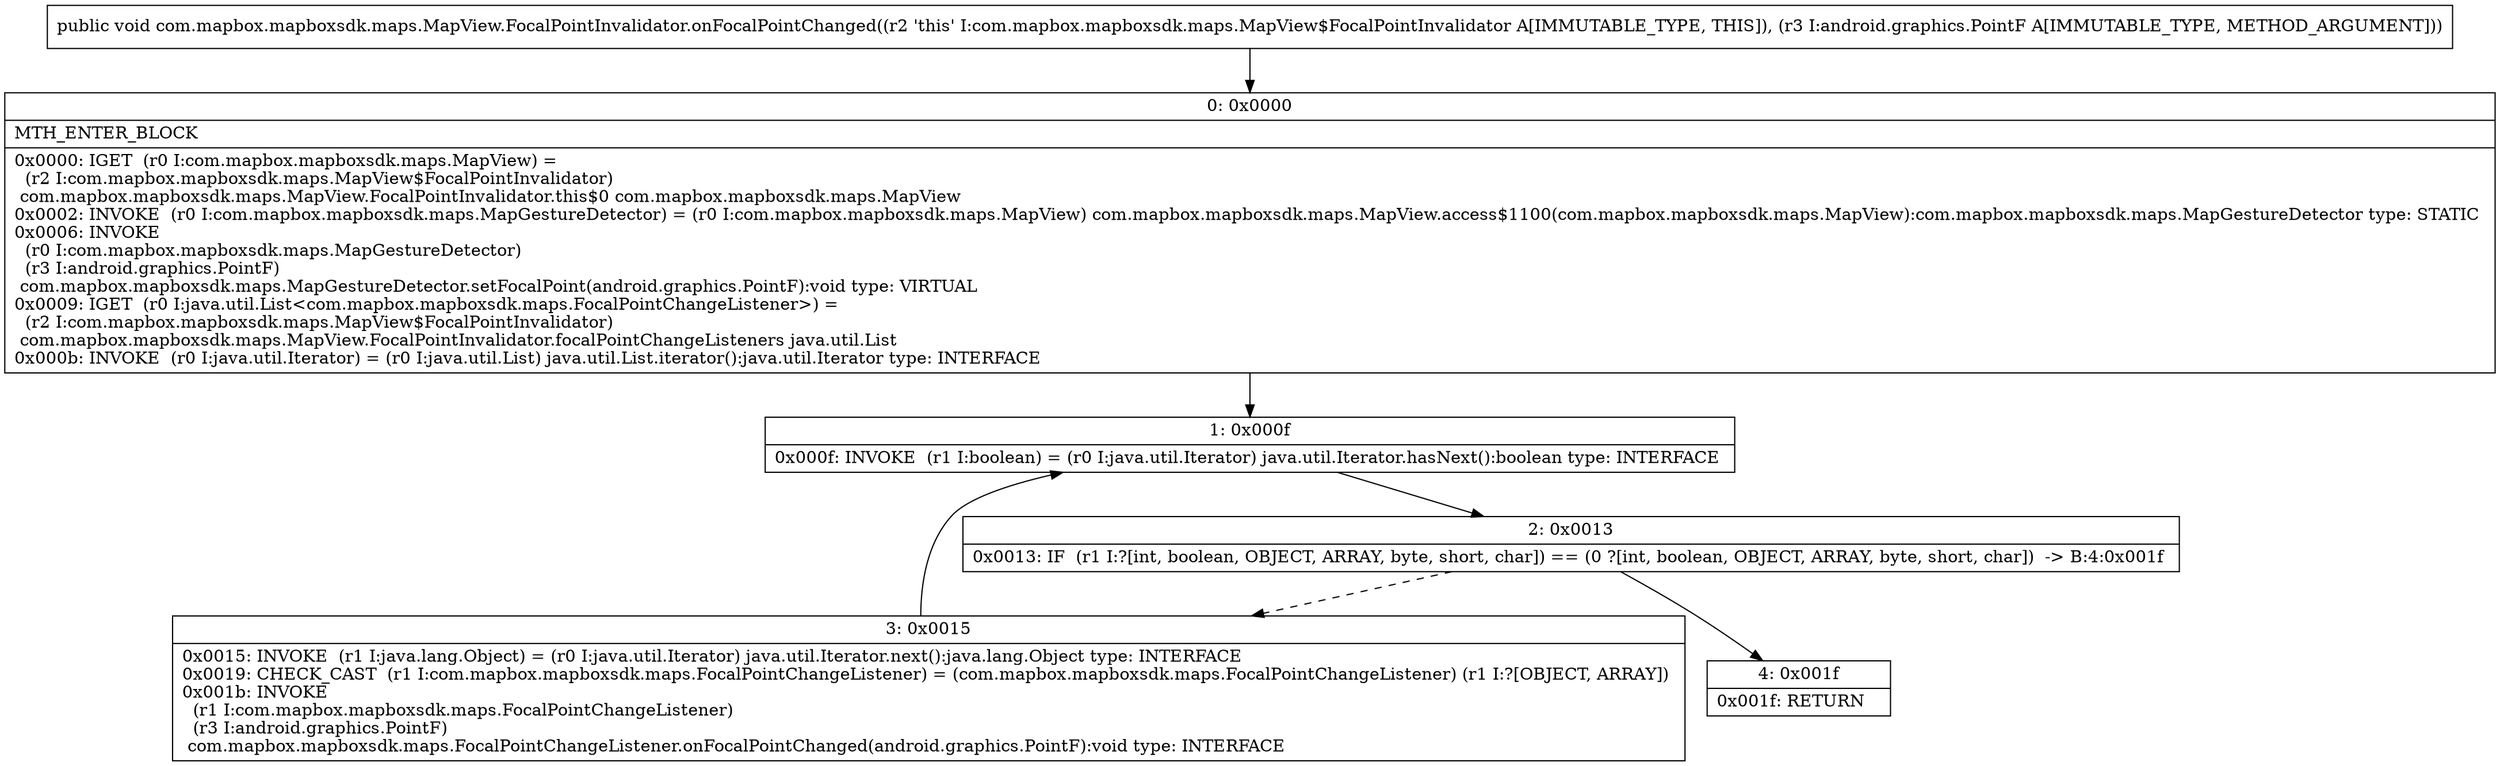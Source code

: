 digraph "CFG forcom.mapbox.mapboxsdk.maps.MapView.FocalPointInvalidator.onFocalPointChanged(Landroid\/graphics\/PointF;)V" {
Node_0 [shape=record,label="{0\:\ 0x0000|MTH_ENTER_BLOCK\l|0x0000: IGET  (r0 I:com.mapbox.mapboxsdk.maps.MapView) = \l  (r2 I:com.mapbox.mapboxsdk.maps.MapView$FocalPointInvalidator)\l com.mapbox.mapboxsdk.maps.MapView.FocalPointInvalidator.this$0 com.mapbox.mapboxsdk.maps.MapView \l0x0002: INVOKE  (r0 I:com.mapbox.mapboxsdk.maps.MapGestureDetector) = (r0 I:com.mapbox.mapboxsdk.maps.MapView) com.mapbox.mapboxsdk.maps.MapView.access$1100(com.mapbox.mapboxsdk.maps.MapView):com.mapbox.mapboxsdk.maps.MapGestureDetector type: STATIC \l0x0006: INVOKE  \l  (r0 I:com.mapbox.mapboxsdk.maps.MapGestureDetector)\l  (r3 I:android.graphics.PointF)\l com.mapbox.mapboxsdk.maps.MapGestureDetector.setFocalPoint(android.graphics.PointF):void type: VIRTUAL \l0x0009: IGET  (r0 I:java.util.List\<com.mapbox.mapboxsdk.maps.FocalPointChangeListener\>) = \l  (r2 I:com.mapbox.mapboxsdk.maps.MapView$FocalPointInvalidator)\l com.mapbox.mapboxsdk.maps.MapView.FocalPointInvalidator.focalPointChangeListeners java.util.List \l0x000b: INVOKE  (r0 I:java.util.Iterator) = (r0 I:java.util.List) java.util.List.iterator():java.util.Iterator type: INTERFACE \l}"];
Node_1 [shape=record,label="{1\:\ 0x000f|0x000f: INVOKE  (r1 I:boolean) = (r0 I:java.util.Iterator) java.util.Iterator.hasNext():boolean type: INTERFACE \l}"];
Node_2 [shape=record,label="{2\:\ 0x0013|0x0013: IF  (r1 I:?[int, boolean, OBJECT, ARRAY, byte, short, char]) == (0 ?[int, boolean, OBJECT, ARRAY, byte, short, char])  \-\> B:4:0x001f \l}"];
Node_3 [shape=record,label="{3\:\ 0x0015|0x0015: INVOKE  (r1 I:java.lang.Object) = (r0 I:java.util.Iterator) java.util.Iterator.next():java.lang.Object type: INTERFACE \l0x0019: CHECK_CAST  (r1 I:com.mapbox.mapboxsdk.maps.FocalPointChangeListener) = (com.mapbox.mapboxsdk.maps.FocalPointChangeListener) (r1 I:?[OBJECT, ARRAY]) \l0x001b: INVOKE  \l  (r1 I:com.mapbox.mapboxsdk.maps.FocalPointChangeListener)\l  (r3 I:android.graphics.PointF)\l com.mapbox.mapboxsdk.maps.FocalPointChangeListener.onFocalPointChanged(android.graphics.PointF):void type: INTERFACE \l}"];
Node_4 [shape=record,label="{4\:\ 0x001f|0x001f: RETURN   \l}"];
MethodNode[shape=record,label="{public void com.mapbox.mapboxsdk.maps.MapView.FocalPointInvalidator.onFocalPointChanged((r2 'this' I:com.mapbox.mapboxsdk.maps.MapView$FocalPointInvalidator A[IMMUTABLE_TYPE, THIS]), (r3 I:android.graphics.PointF A[IMMUTABLE_TYPE, METHOD_ARGUMENT])) }"];
MethodNode -> Node_0;
Node_0 -> Node_1;
Node_1 -> Node_2;
Node_2 -> Node_3[style=dashed];
Node_2 -> Node_4;
Node_3 -> Node_1;
}

